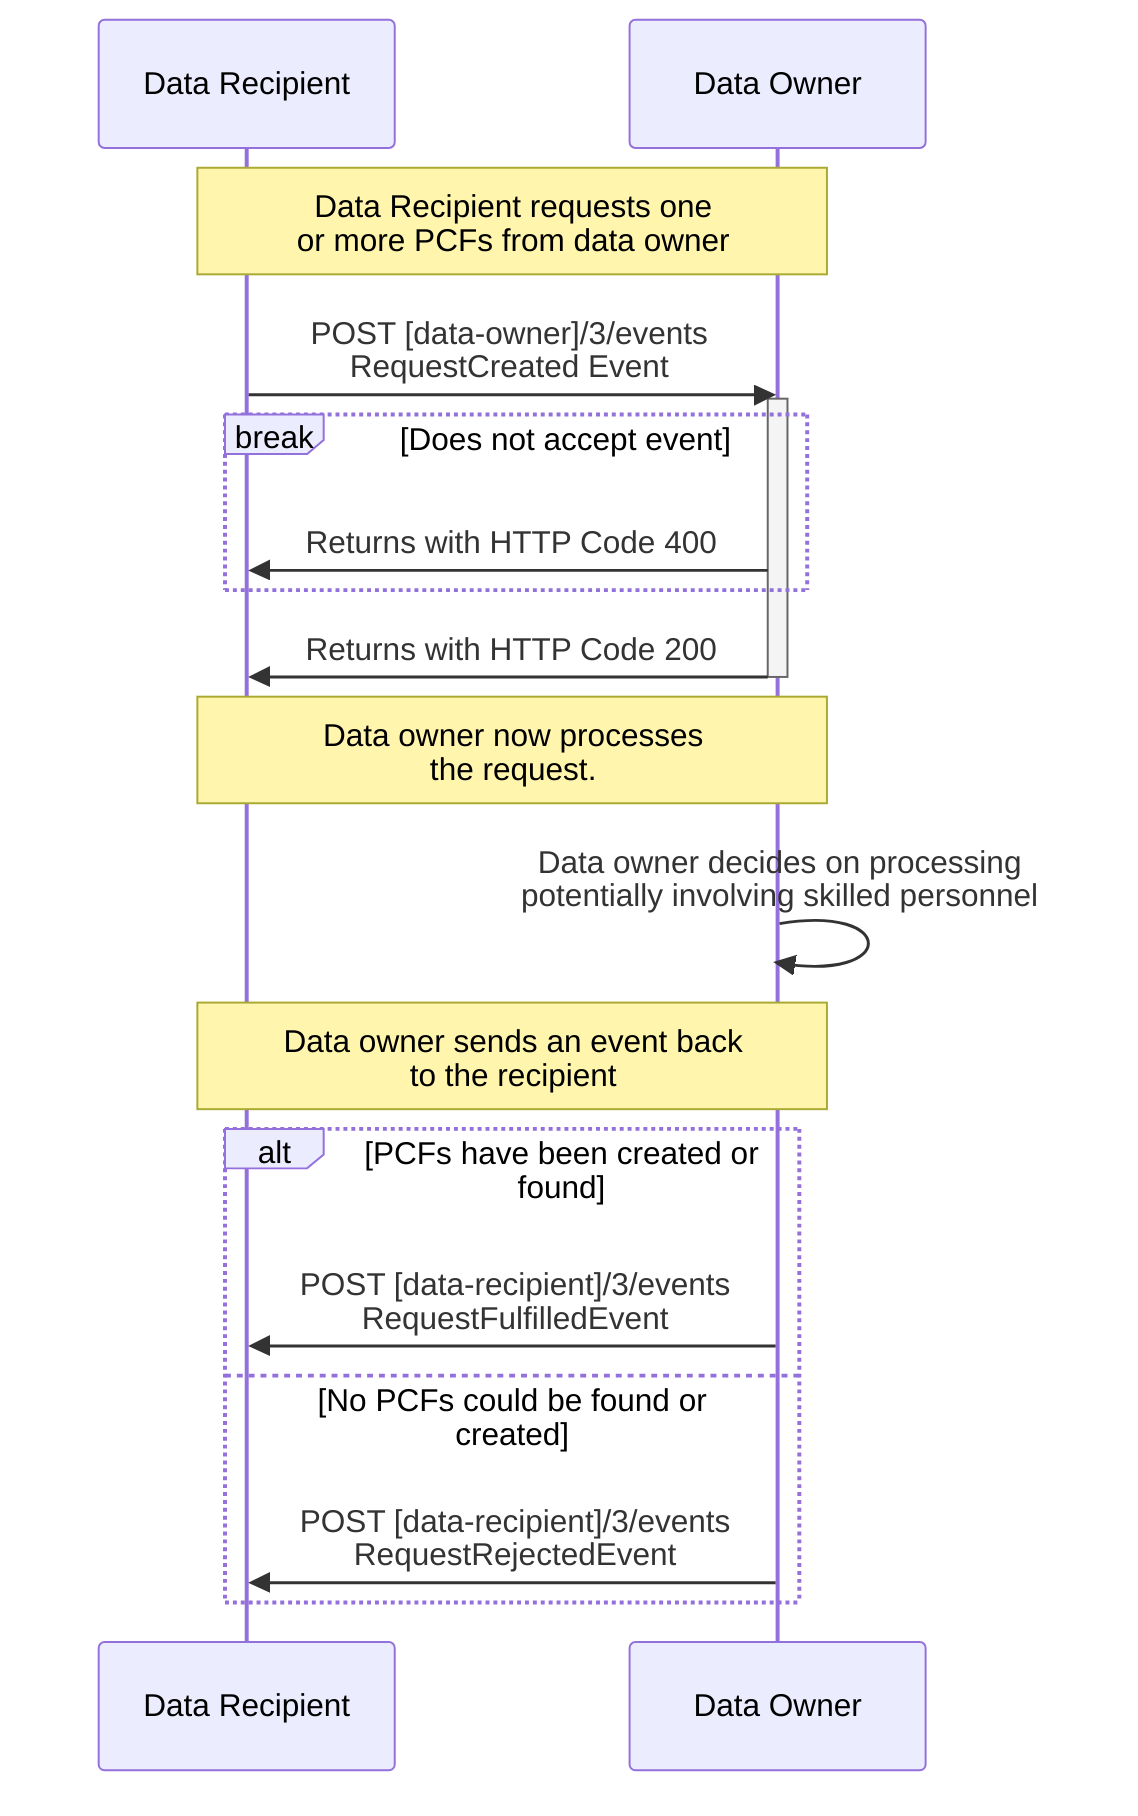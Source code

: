 sequenceDiagram
    participant D as Data Recipient
    participant H as Data Owner

    Note over D, H: Data Recipient requests one <br/> or more PCFs from data owner
    D->>H: POST [data-owner]/3/events <br/>RequestCreated Event
    Activate H
    break Does not accept event
        H->>D: Returns with HTTP Code 400
    end

    H->>D: Returns with HTTP Code 200
    Deactivate H

    Note over D, H: Data owner now processes<br/> the request.
    H->>H: Data owner decides on processing<br/>potentially involving skilled personnel

    Note over D, H: Data owner sends an event back <br/>to the recipient
    alt PCFs have been created or found
        H->>D: POST [data-recipient]/3/events <br/>RequestFulfilledEvent
    else No PCFs could be found or created
        H->>D: POST [data-recipient]/3/events <br/>RequestRejectedEvent
    end